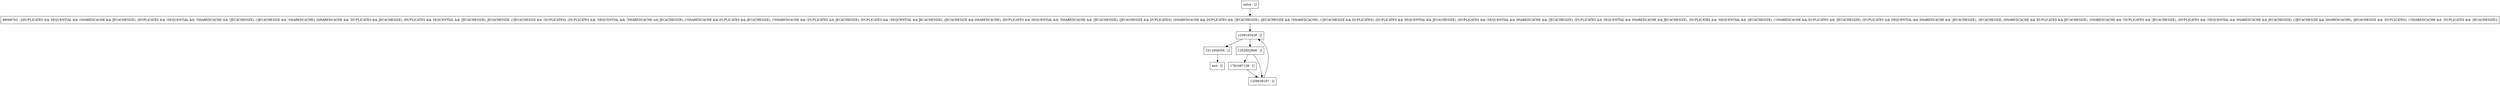 digraph diskOrderedScan {
node [shape=record];
entry [label="entry - []"];
exit [label="exit - []"];
1011858556 [label="1011858556 - []"];
1352952869 [label="1352952869 - []"];
1781687138 [label="1781687138 - []"];
99088762 [label="99088762 - [(DUPLICATES && SEQUENTIAL && !SHAREDCACHE && JECACHESIZE), (DUPLICATES && !SEQUENTIAL && !SHAREDCACHE && !JECACHESIZE), (!JECACHESIZE && !SHAREDCACHE), (SHAREDCACHE && !DUPLICATES && JECACHESIZE), (DUPLICATES && SEQUENTIAL && !JECACHESIZE), JECACHESIZE, (!JECACHESIZE && !DUPLICATES), (DUPLICATES && !SEQUENTIAL && !SHAREDCACHE && JECACHESIZE), (!SHAREDCACHE && DUPLICATES && JECACHESIZE), (!SHAREDCACHE && !DUPLICATES && JECACHESIZE), (DUPLICATES && !SEQUENTIAL && JECACHESIZE), (JECACHESIZE && SHAREDCACHE), (DUPLICATES && SEQUENTIAL && !SHAREDCACHE && !JECACHESIZE), (JECACHESIZE && DUPLICATES), (SHAREDCACHE && DUPLICATES && !JECACHESIZE), (JECACHESIZE && !SHAREDCACHE), (!JECACHESIZE && DUPLICATES), (DUPLICATES && SEQUENTIAL && JECACHESIZE), (DUPLICATES && !SEQUENTIAL && SHAREDCACHE && !JECACHESIZE), (DUPLICATES && SEQUENTIAL && SHAREDCACHE && JECACHESIZE), (DUPLICATES && !SEQUENTIAL && !JECACHESIZE), (!SHAREDCACHE && DUPLICATES && !JECACHESIZE), (DUPLICATES && SEQUENTIAL && SHAREDCACHE && !JECACHESIZE), !JECACHESIZE, (SHAREDCACHE && DUPLICATES && JECACHESIZE), (SHAREDCACHE && !DUPLICATES && !JECACHESIZE), (DUPLICATES && !SEQUENTIAL && SHAREDCACHE && JECACHESIZE), (!JECACHESIZE && SHAREDCACHE), (JECACHESIZE && !DUPLICATES), (!SHAREDCACHE && !DUPLICATES && !JECACHESIZE)]"];
1259160428 [label="1259160428 - []"];
1258638187 [label="1258638187 - []"];
entry;
exit;
entry -> 99088762;
1011858556 -> exit;
1352952869 -> 1781687138;
1352952869 -> 1258638187;
1781687138 -> 1258638187;
99088762 -> 1259160428;
1259160428 -> 1011858556;
1259160428 -> 1352952869;
1258638187 -> 1259160428;
}
